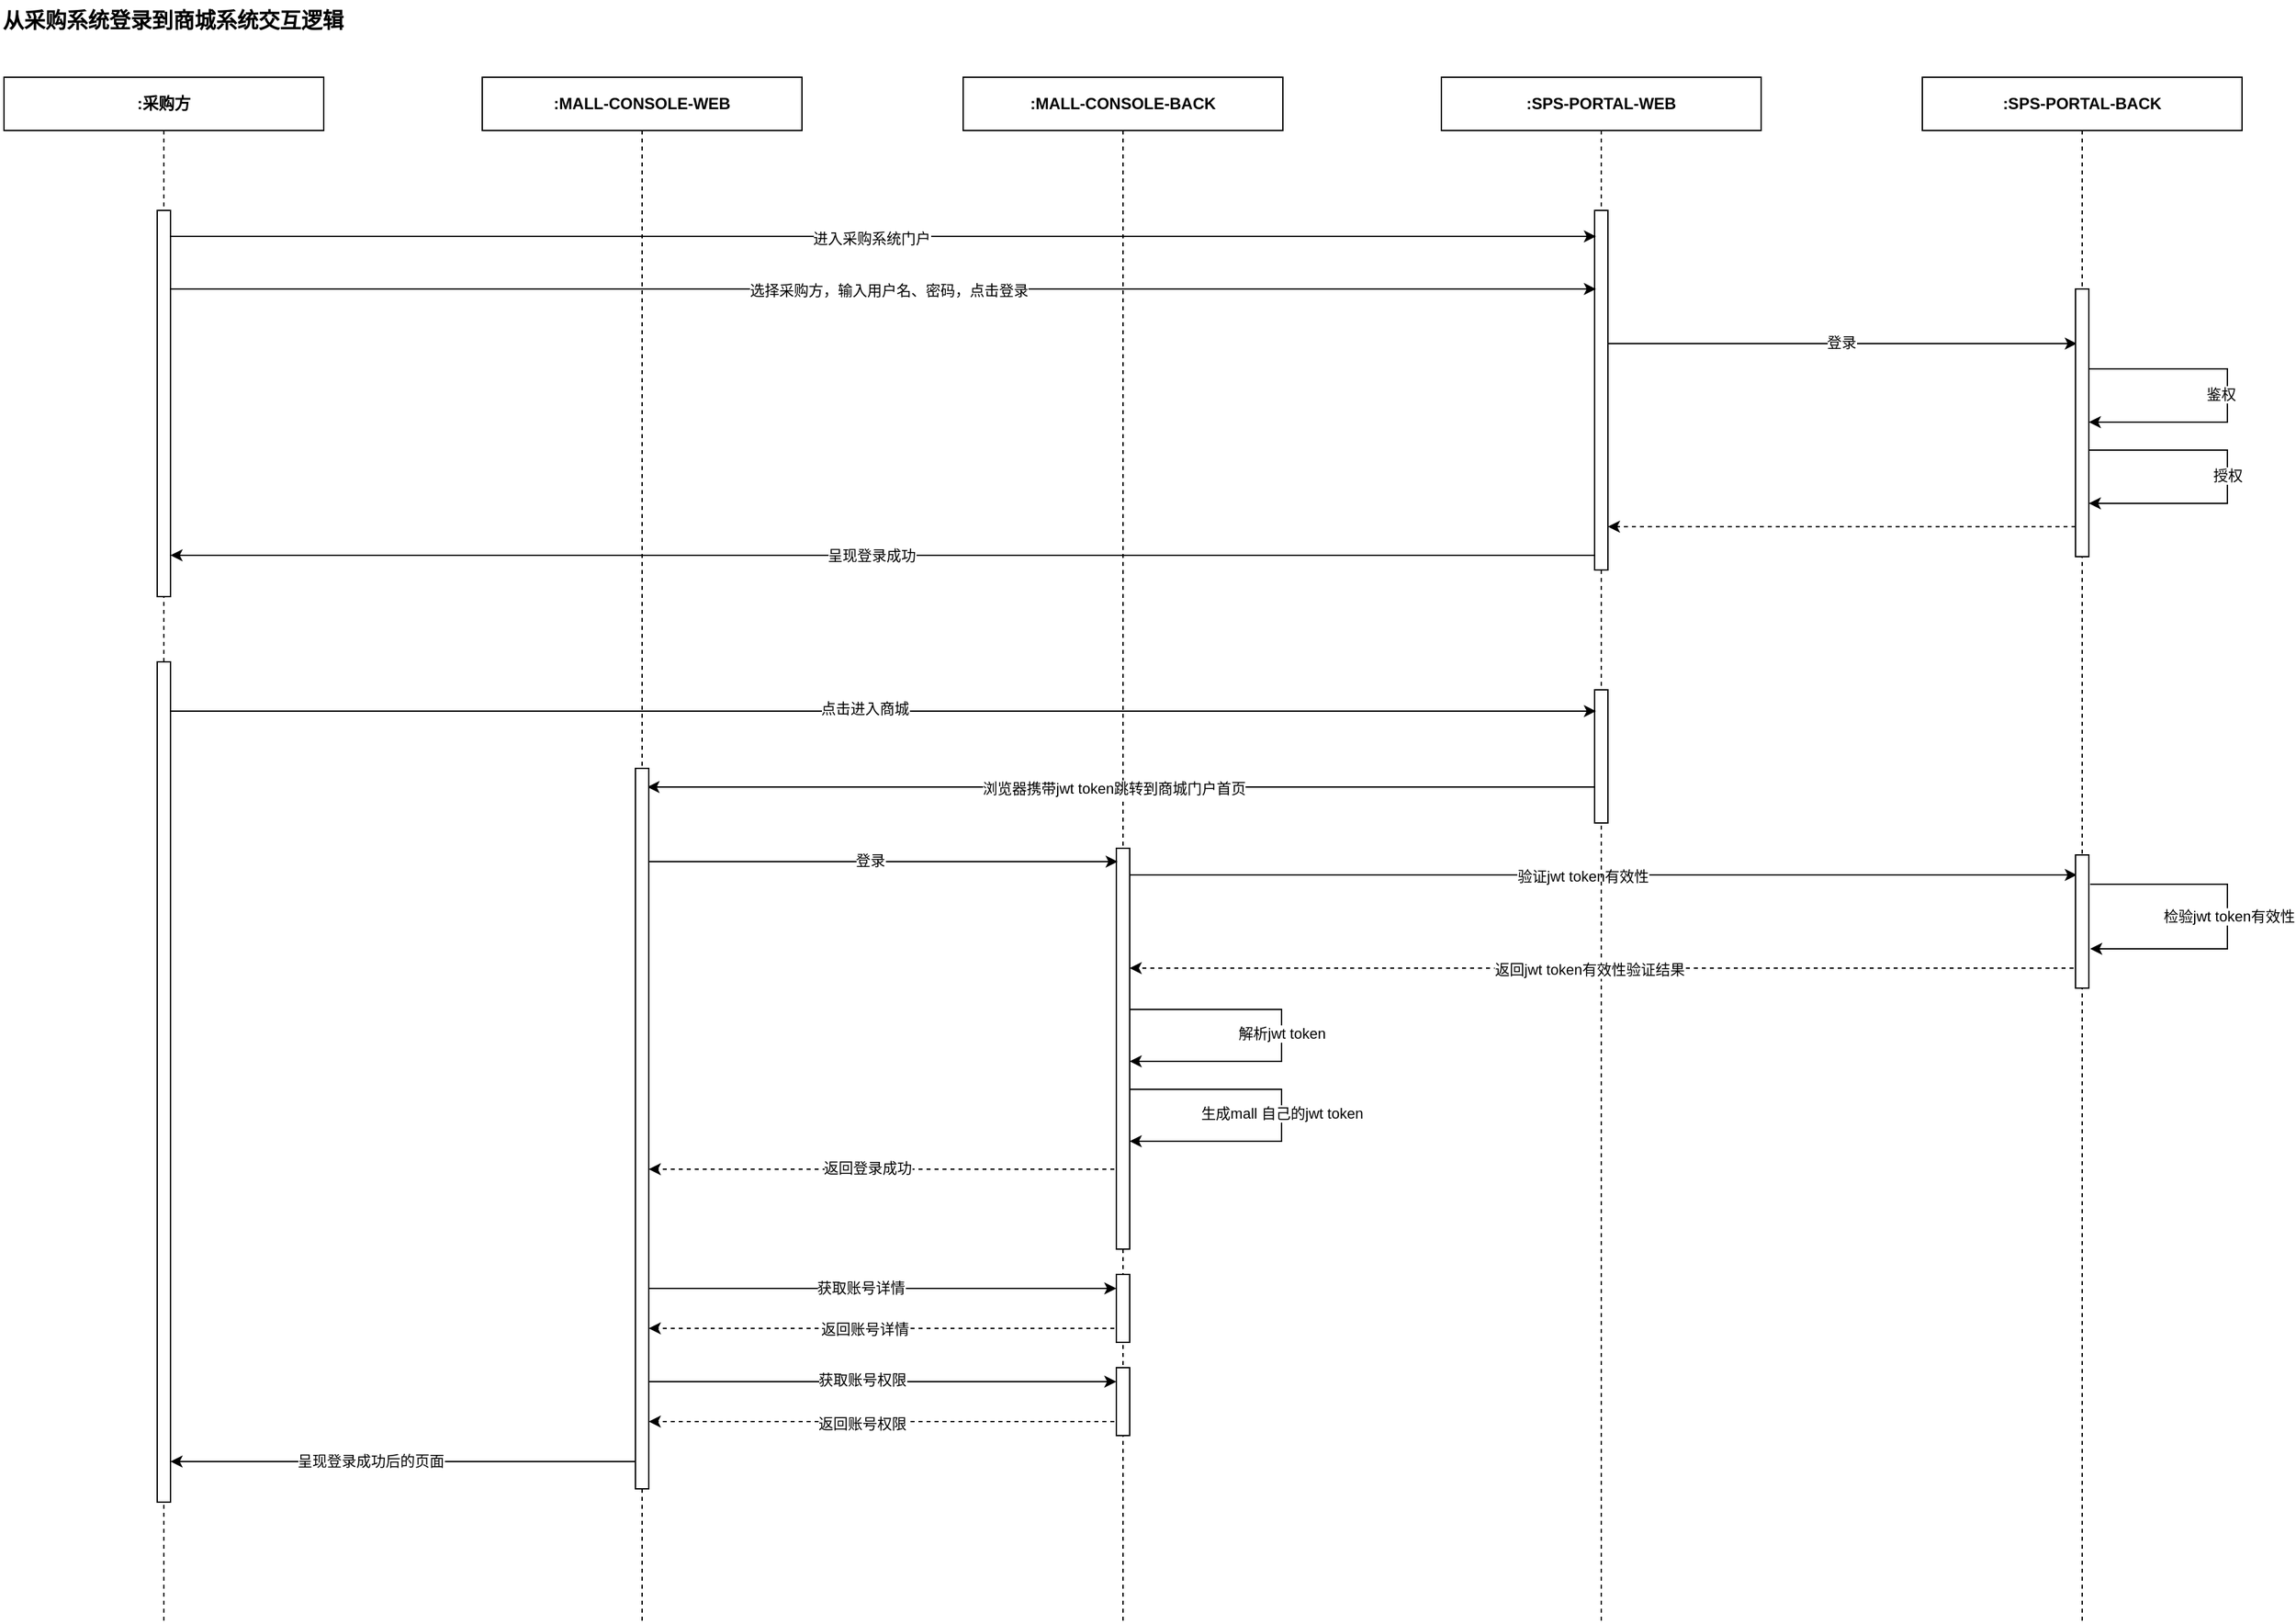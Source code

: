 <mxfile version="21.3.2" type="github" pages="2">
  <diagram name="0001" id="j8WBIBVknSNu1XmUjdeU">
    <mxGraphModel dx="1420" dy="749" grid="1" gridSize="10" guides="1" tooltips="1" connect="1" arrows="1" fold="1" page="1" pageScale="1" pageWidth="1169" pageHeight="827" math="0" shadow="0">
      <root>
        <mxCell id="H5cVejKP9JeCfFEW8kaw-0" />
        <mxCell id="H5cVejKP9JeCfFEW8kaw-1" parent="H5cVejKP9JeCfFEW8kaw-0" />
        <mxCell id="89NuwvfRQPeYw-hL_1RW-55" value="" style="edgeStyle=elbowEdgeStyle;rounded=0;orthogonalLoop=1;jettySize=auto;html=1;elbow=vertical;curved=0;" parent="H5cVejKP9JeCfFEW8kaw-1" source="H5cVejKP9JeCfFEW8kaw-2" edge="1">
          <mxGeometry relative="1" as="geometry">
            <mxPoint x="1637" y="680" as="targetPoint" />
          </mxGeometry>
        </mxCell>
        <mxCell id="89NuwvfRQPeYw-hL_1RW-68" value="验证jwt token有效性" style="edgeLabel;html=1;align=center;verticalAlign=middle;resizable=0;points=[];" parent="89NuwvfRQPeYw-hL_1RW-55" vertex="1" connectable="0">
          <mxGeometry x="-0.084" y="-1" relative="1" as="geometry">
            <mxPoint x="17" as="offset" />
          </mxGeometry>
        </mxCell>
        <mxCell id="89NuwvfRQPeYw-hL_1RW-76" value="" style="edgeStyle=elbowEdgeStyle;rounded=0;orthogonalLoop=1;jettySize=auto;html=1;elbow=vertical;curved=0;dashed=1;" parent="H5cVejKP9JeCfFEW8kaw-1" source="H5cVejKP9JeCfFEW8kaw-2" edge="1">
          <mxGeometry relative="1" as="geometry">
            <mxPoint x="565" y="901" as="targetPoint" />
          </mxGeometry>
        </mxCell>
        <mxCell id="89NuwvfRQPeYw-hL_1RW-77" value="返回登录成功" style="edgeLabel;html=1;align=center;verticalAlign=middle;resizable=0;points=[];" parent="89NuwvfRQPeYw-hL_1RW-76" vertex="1" connectable="0">
          <mxGeometry x="0.077" y="-1" relative="1" as="geometry">
            <mxPoint as="offset" />
          </mxGeometry>
        </mxCell>
        <mxCell id="89NuwvfRQPeYw-hL_1RW-85" value="" style="edgeStyle=elbowEdgeStyle;rounded=0;orthogonalLoop=1;jettySize=auto;html=1;elbow=vertical;curved=0;dashed=1;" parent="H5cVejKP9JeCfFEW8kaw-1" source="H5cVejKP9JeCfFEW8kaw-2" edge="1">
          <mxGeometry relative="1" as="geometry">
            <mxPoint x="565" y="1020.333" as="targetPoint" />
          </mxGeometry>
        </mxCell>
        <mxCell id="89NuwvfRQPeYw-hL_1RW-86" value="返回账号详情" style="edgeLabel;html=1;align=center;verticalAlign=middle;resizable=0;points=[];" parent="89NuwvfRQPeYw-hL_1RW-85" vertex="1" connectable="0">
          <mxGeometry x="0.141" relative="1" as="geometry">
            <mxPoint x="9" as="offset" />
          </mxGeometry>
        </mxCell>
        <mxCell id="89NuwvfRQPeYw-hL_1RW-92" value="" style="edgeStyle=elbowEdgeStyle;rounded=0;orthogonalLoop=1;jettySize=auto;html=1;elbow=vertical;curved=0;dashed=1;" parent="H5cVejKP9JeCfFEW8kaw-1" source="H5cVejKP9JeCfFEW8kaw-2" edge="1">
          <mxGeometry relative="1" as="geometry">
            <mxPoint x="565" y="1090.333" as="targetPoint" />
          </mxGeometry>
        </mxCell>
        <mxCell id="89NuwvfRQPeYw-hL_1RW-93" value="返回账号权限" style="edgeLabel;html=1;align=center;verticalAlign=middle;resizable=0;points=[];" parent="89NuwvfRQPeYw-hL_1RW-92" vertex="1" connectable="0">
          <mxGeometry x="0.149" y="1" relative="1" as="geometry">
            <mxPoint x="9" as="offset" />
          </mxGeometry>
        </mxCell>
        <mxCell id="H5cVejKP9JeCfFEW8kaw-2" value="&lt;b&gt;:MALL-CONSOLE-BACK&lt;/b&gt;" style="shape=umlLifeline;perimeter=lifelinePerimeter;whiteSpace=wrap;html=1;container=1;dropTarget=0;collapsible=0;recursiveResize=0;outlineConnect=0;portConstraint=eastwest;newEdgeStyle={&quot;edgeStyle&quot;:&quot;elbowEdgeStyle&quot;,&quot;elbow&quot;:&quot;vertical&quot;,&quot;curved&quot;:0,&quot;rounded&quot;:0};" parent="H5cVejKP9JeCfFEW8kaw-1" vertex="1">
          <mxGeometry x="801" y="81" width="240" height="1160" as="geometry" />
        </mxCell>
        <mxCell id="89NuwvfRQPeYw-hL_1RW-47" value="" style="html=1;points=[];perimeter=orthogonalPerimeter;outlineConnect=0;targetShapes=umlLifeline;portConstraint=eastwest;newEdgeStyle={&quot;edgeStyle&quot;:&quot;elbowEdgeStyle&quot;,&quot;elbow&quot;:&quot;vertical&quot;,&quot;curved&quot;:0,&quot;rounded&quot;:0};" parent="H5cVejKP9JeCfFEW8kaw-2" vertex="1">
          <mxGeometry x="115" y="579" width="10" height="301" as="geometry" />
        </mxCell>
        <mxCell id="89NuwvfRQPeYw-hL_1RW-71" value="" style="edgeStyle=orthogonalEdgeStyle;rounded=0;orthogonalLoop=1;jettySize=auto;html=1;" parent="H5cVejKP9JeCfFEW8kaw-2" source="89NuwvfRQPeYw-hL_1RW-47" target="89NuwvfRQPeYw-hL_1RW-47" edge="1">
          <mxGeometry relative="1" as="geometry">
            <mxPoint x="125" y="700" as="sourcePoint" />
            <mxPoint x="125" y="760" as="targetPoint" />
            <Array as="points">
              <mxPoint x="239" y="700" />
              <mxPoint x="239" y="739" />
            </Array>
          </mxGeometry>
        </mxCell>
        <mxCell id="89NuwvfRQPeYw-hL_1RW-72" value="解析jwt token" style="edgeLabel;html=1;align=center;verticalAlign=middle;resizable=0;points=[];" parent="89NuwvfRQPeYw-hL_1RW-71" vertex="1" connectable="0">
          <mxGeometry x="-0.051" relative="1" as="geometry">
            <mxPoint y="5" as="offset" />
          </mxGeometry>
        </mxCell>
        <mxCell id="89NuwvfRQPeYw-hL_1RW-73" value="" style="edgeStyle=orthogonalEdgeStyle;rounded=0;orthogonalLoop=1;jettySize=auto;html=1;" parent="H5cVejKP9JeCfFEW8kaw-2" edge="1">
          <mxGeometry relative="1" as="geometry">
            <mxPoint x="125" y="760" as="sourcePoint" />
            <mxPoint x="125" y="799" as="targetPoint" />
            <Array as="points">
              <mxPoint x="239" y="760" />
              <mxPoint x="239" y="799" />
            </Array>
          </mxGeometry>
        </mxCell>
        <mxCell id="89NuwvfRQPeYw-hL_1RW-74" value="生成mall 自己的jwt token" style="edgeLabel;html=1;align=center;verticalAlign=middle;resizable=0;points=[];" parent="89NuwvfRQPeYw-hL_1RW-73" vertex="1" connectable="0">
          <mxGeometry x="-0.051" relative="1" as="geometry">
            <mxPoint y="5" as="offset" />
          </mxGeometry>
        </mxCell>
        <mxCell id="89NuwvfRQPeYw-hL_1RW-80" value="" style="html=1;points=[];perimeter=orthogonalPerimeter;outlineConnect=0;targetShapes=umlLifeline;portConstraint=eastwest;newEdgeStyle={&quot;edgeStyle&quot;:&quot;elbowEdgeStyle&quot;,&quot;elbow&quot;:&quot;vertical&quot;,&quot;curved&quot;:0,&quot;rounded&quot;:0};" parent="H5cVejKP9JeCfFEW8kaw-2" vertex="1">
          <mxGeometry x="115" y="899" width="10" height="51" as="geometry" />
        </mxCell>
        <mxCell id="89NuwvfRQPeYw-hL_1RW-87" value="" style="html=1;points=[];perimeter=orthogonalPerimeter;outlineConnect=0;targetShapes=umlLifeline;portConstraint=eastwest;newEdgeStyle={&quot;edgeStyle&quot;:&quot;elbowEdgeStyle&quot;,&quot;elbow&quot;:&quot;vertical&quot;,&quot;curved&quot;:0,&quot;rounded&quot;:0};" parent="H5cVejKP9JeCfFEW8kaw-2" vertex="1">
          <mxGeometry x="115" y="969" width="10" height="51" as="geometry" />
        </mxCell>
        <mxCell id="89NuwvfRQPeYw-hL_1RW-13" value="" style="edgeStyle=elbowEdgeStyle;rounded=0;orthogonalLoop=1;jettySize=auto;html=1;elbow=vertical;curved=0;" parent="H5cVejKP9JeCfFEW8kaw-1" edge="1">
          <mxGeometry relative="1" as="geometry">
            <mxPoint x="1279.5" y="281" as="sourcePoint" />
            <mxPoint x="1637" y="280.8" as="targetPoint" />
          </mxGeometry>
        </mxCell>
        <mxCell id="89NuwvfRQPeYw-hL_1RW-29" value="登录" style="edgeLabel;html=1;align=center;verticalAlign=middle;resizable=0;points=[];" parent="89NuwvfRQPeYw-hL_1RW-13" vertex="1" connectable="0">
          <mxGeometry x="-0.046" relative="1" as="geometry">
            <mxPoint x="10" y="-1" as="offset" />
          </mxGeometry>
        </mxCell>
        <mxCell id="89NuwvfRQPeYw-hL_1RW-36" value="" style="edgeStyle=elbowEdgeStyle;rounded=0;orthogonalLoop=1;jettySize=auto;html=1;elbow=vertical;curved=0;" parent="H5cVejKP9JeCfFEW8kaw-1" source="H5cVejKP9JeCfFEW8kaw-13" edge="1">
          <mxGeometry relative="1" as="geometry">
            <mxPoint x="206" y="440" as="targetPoint" />
          </mxGeometry>
        </mxCell>
        <mxCell id="89NuwvfRQPeYw-hL_1RW-37" value="呈现登录成功" style="edgeLabel;html=1;align=center;verticalAlign=middle;resizable=0;points=[];" parent="89NuwvfRQPeYw-hL_1RW-36" vertex="1" connectable="0">
          <mxGeometry x="0.076" y="2" relative="1" as="geometry">
            <mxPoint x="30" y="-2" as="offset" />
          </mxGeometry>
        </mxCell>
        <mxCell id="89NuwvfRQPeYw-hL_1RW-44" value="" style="edgeStyle=elbowEdgeStyle;rounded=0;orthogonalLoop=1;jettySize=auto;html=1;elbow=vertical;curved=0;" parent="H5cVejKP9JeCfFEW8kaw-1" source="H5cVejKP9JeCfFEW8kaw-13" edge="1">
          <mxGeometry relative="1" as="geometry">
            <mxPoint x="564" y="614" as="targetPoint" />
          </mxGeometry>
        </mxCell>
        <mxCell id="89NuwvfRQPeYw-hL_1RW-46" value="浏览器携带jwt token跳转到商城门户首页" style="edgeLabel;html=1;align=center;verticalAlign=middle;resizable=0;points=[];" parent="89NuwvfRQPeYw-hL_1RW-44" vertex="1" connectable="0">
          <mxGeometry x="0.078" y="1" relative="1" as="geometry">
            <mxPoint x="20" as="offset" />
          </mxGeometry>
        </mxCell>
        <mxCell id="H5cVejKP9JeCfFEW8kaw-13" value="&lt;b&gt;:SPS-PORTAL-WEB&lt;/b&gt;" style="shape=umlLifeline;perimeter=lifelinePerimeter;whiteSpace=wrap;html=1;container=1;dropTarget=0;collapsible=0;recursiveResize=0;outlineConnect=0;portConstraint=eastwest;newEdgeStyle={&quot;edgeStyle&quot;:&quot;elbowEdgeStyle&quot;,&quot;elbow&quot;:&quot;vertical&quot;,&quot;curved&quot;:0,&quot;rounded&quot;:0};" parent="H5cVejKP9JeCfFEW8kaw-1" vertex="1">
          <mxGeometry x="1160" y="81" width="240" height="1160" as="geometry" />
        </mxCell>
        <mxCell id="89NuwvfRQPeYw-hL_1RW-4" value="" style="html=1;points=[];perimeter=orthogonalPerimeter;outlineConnect=0;targetShapes=umlLifeline;portConstraint=eastwest;newEdgeStyle={&quot;edgeStyle&quot;:&quot;elbowEdgeStyle&quot;,&quot;elbow&quot;:&quot;vertical&quot;,&quot;curved&quot;:0,&quot;rounded&quot;:0};" parent="H5cVejKP9JeCfFEW8kaw-13" vertex="1">
          <mxGeometry x="115" y="100" width="10" height="270" as="geometry" />
        </mxCell>
        <mxCell id="89NuwvfRQPeYw-hL_1RW-39" value="" style="html=1;points=[];perimeter=orthogonalPerimeter;outlineConnect=0;targetShapes=umlLifeline;portConstraint=eastwest;newEdgeStyle={&quot;edgeStyle&quot;:&quot;elbowEdgeStyle&quot;,&quot;elbow&quot;:&quot;vertical&quot;,&quot;curved&quot;:0,&quot;rounded&quot;:0};" parent="H5cVejKP9JeCfFEW8kaw-13" vertex="1">
          <mxGeometry x="115" y="460" width="10" height="100" as="geometry" />
        </mxCell>
        <mxCell id="89NuwvfRQPeYw-hL_1RW-15" value="" style="edgeStyle=orthogonalEdgeStyle;rounded=0;orthogonalLoop=1;jettySize=auto;html=1;elbow=vertical;" parent="H5cVejKP9JeCfFEW8kaw-1" edge="1">
          <mxGeometry relative="1" as="geometry">
            <mxPoint x="1644.7" y="298.04" as="sourcePoint" />
            <mxPoint x="1646" y="340" as="targetPoint" />
            <Array as="points">
              <mxPoint x="1645" y="300" />
              <mxPoint x="1750" y="300" />
              <mxPoint x="1750" y="340" />
            </Array>
          </mxGeometry>
        </mxCell>
        <mxCell id="89NuwvfRQPeYw-hL_1RW-18" value="鉴权" style="edgeLabel;html=1;align=center;verticalAlign=middle;resizable=0;points=[];" parent="89NuwvfRQPeYw-hL_1RW-15" vertex="1" connectable="0">
          <mxGeometry x="-0.573" y="1" relative="1" as="geometry">
            <mxPoint x="49" y="20" as="offset" />
          </mxGeometry>
        </mxCell>
        <mxCell id="89NuwvfRQPeYw-hL_1RW-67" value="" style="edgeStyle=elbowEdgeStyle;rounded=0;orthogonalLoop=1;jettySize=auto;html=1;elbow=vertical;curved=0;dashed=1;" parent="H5cVejKP9JeCfFEW8kaw-1" source="H5cVejKP9JeCfFEW8kaw-15" edge="1">
          <mxGeometry relative="1" as="geometry">
            <mxPoint x="926" y="750" as="targetPoint" />
          </mxGeometry>
        </mxCell>
        <mxCell id="89NuwvfRQPeYw-hL_1RW-69" value="返回jwt token有效性验证结果" style="edgeLabel;html=1;align=center;verticalAlign=middle;resizable=0;points=[];" parent="89NuwvfRQPeYw-hL_1RW-67" vertex="1" connectable="0">
          <mxGeometry x="0.076" y="3" relative="1" as="geometry">
            <mxPoint x="15" y="-2" as="offset" />
          </mxGeometry>
        </mxCell>
        <mxCell id="H5cVejKP9JeCfFEW8kaw-15" value="&lt;b&gt;:SPS-PORTAL-BACK&lt;/b&gt;" style="shape=umlLifeline;perimeter=lifelinePerimeter;whiteSpace=wrap;html=1;container=1;dropTarget=0;collapsible=0;recursiveResize=0;outlineConnect=0;portConstraint=eastwest;newEdgeStyle={&quot;edgeStyle&quot;:&quot;elbowEdgeStyle&quot;,&quot;elbow&quot;:&quot;vertical&quot;,&quot;curved&quot;:0,&quot;rounded&quot;:0};" parent="H5cVejKP9JeCfFEW8kaw-1" vertex="1">
          <mxGeometry x="1521" y="81" width="240" height="1160" as="geometry" />
        </mxCell>
        <mxCell id="89NuwvfRQPeYw-hL_1RW-11" value="" style="html=1;points=[];perimeter=orthogonalPerimeter;outlineConnect=0;targetShapes=umlLifeline;portConstraint=eastwest;newEdgeStyle={&quot;edgeStyle&quot;:&quot;elbowEdgeStyle&quot;,&quot;elbow&quot;:&quot;vertical&quot;,&quot;curved&quot;:0,&quot;rounded&quot;:0};" parent="H5cVejKP9JeCfFEW8kaw-15" vertex="1">
          <mxGeometry x="115" y="159" width="10" height="201" as="geometry" />
        </mxCell>
        <mxCell id="89NuwvfRQPeYw-hL_1RW-27" value="" style="edgeStyle=orthogonalEdgeStyle;rounded=0;orthogonalLoop=1;jettySize=auto;html=1;elbow=vertical;" parent="H5cVejKP9JeCfFEW8kaw-15" edge="1">
          <mxGeometry relative="1" as="geometry">
            <mxPoint x="125" y="280" as="sourcePoint" />
            <mxPoint x="125" y="320" as="targetPoint" />
            <Array as="points">
              <mxPoint x="229" y="280" />
              <mxPoint x="229" y="320" />
            </Array>
          </mxGeometry>
        </mxCell>
        <mxCell id="89NuwvfRQPeYw-hL_1RW-28" value="授权" style="edgeLabel;html=1;align=center;verticalAlign=middle;resizable=0;points=[];" parent="89NuwvfRQPeYw-hL_1RW-27" vertex="1" connectable="0">
          <mxGeometry x="-0.065" relative="1" as="geometry">
            <mxPoint y="7" as="offset" />
          </mxGeometry>
        </mxCell>
        <mxCell id="89NuwvfRQPeYw-hL_1RW-56" value="" style="html=1;points=[];perimeter=orthogonalPerimeter;outlineConnect=0;targetShapes=umlLifeline;portConstraint=eastwest;newEdgeStyle={&quot;edgeStyle&quot;:&quot;elbowEdgeStyle&quot;,&quot;elbow&quot;:&quot;vertical&quot;,&quot;curved&quot;:0,&quot;rounded&quot;:0};" parent="H5cVejKP9JeCfFEW8kaw-15" vertex="1">
          <mxGeometry x="115" y="584" width="10" height="100" as="geometry" />
        </mxCell>
        <mxCell id="89NuwvfRQPeYw-hL_1RW-64" value="" style="edgeStyle=orthogonalEdgeStyle;rounded=0;orthogonalLoop=1;jettySize=auto;html=1;elbow=vertical;entryX=1.1;entryY=0.705;entryDx=0;entryDy=0;entryPerimeter=0;exitX=1.1;exitY=0.22;exitDx=0;exitDy=0;exitPerimeter=0;" parent="H5cVejKP9JeCfFEW8kaw-15" source="89NuwvfRQPeYw-hL_1RW-56" target="89NuwvfRQPeYw-hL_1RW-56" edge="1">
          <mxGeometry relative="1" as="geometry">
            <mxPoint x="159" y="609" as="sourcePoint" />
            <mxPoint x="359" y="619" as="targetPoint" />
            <Array as="points">
              <mxPoint x="229" y="606" />
              <mxPoint x="229" y="655" />
            </Array>
          </mxGeometry>
        </mxCell>
        <mxCell id="89NuwvfRQPeYw-hL_1RW-65" value="检验jwt token有效性" style="edgeLabel;html=1;align=center;verticalAlign=middle;resizable=0;points=[];" parent="89NuwvfRQPeYw-hL_1RW-64" vertex="1" connectable="0">
          <mxGeometry x="-0.073" y="1" relative="1" as="geometry">
            <mxPoint y="9" as="offset" />
          </mxGeometry>
        </mxCell>
        <mxCell id="89NuwvfRQPeYw-hL_1RW-3" value="" style="edgeStyle=elbowEdgeStyle;rounded=0;orthogonalLoop=1;jettySize=auto;html=1;elbow=vertical;curved=0;" parent="H5cVejKP9JeCfFEW8kaw-1" source="H5cVejKP9JeCfFEW8kaw-21" edge="1">
          <mxGeometry relative="1" as="geometry">
            <mxPoint x="1276" y="200.333" as="targetPoint" />
          </mxGeometry>
        </mxCell>
        <mxCell id="89NuwvfRQPeYw-hL_1RW-5" value="进入采购系统门户" style="edgeLabel;html=1;align=center;verticalAlign=middle;resizable=0;points=[];" parent="89NuwvfRQPeYw-hL_1RW-3" vertex="1" connectable="0">
          <mxGeometry x="-0.144" y="-1" relative="1" as="geometry">
            <mxPoint x="71" as="offset" />
          </mxGeometry>
        </mxCell>
        <mxCell id="89NuwvfRQPeYw-hL_1RW-9" value="" style="edgeStyle=elbowEdgeStyle;rounded=0;orthogonalLoop=1;jettySize=auto;html=1;elbow=vertical;curved=0;" parent="H5cVejKP9JeCfFEW8kaw-1" edge="1">
          <mxGeometry relative="1" as="geometry">
            <mxPoint x="200.5" y="240" as="sourcePoint" />
            <mxPoint x="1276" y="239.8" as="targetPoint" />
          </mxGeometry>
        </mxCell>
        <mxCell id="89NuwvfRQPeYw-hL_1RW-10" value="选择采购方，输入用户名、密码，点击登录" style="edgeLabel;html=1;align=center;verticalAlign=middle;resizable=0;points=[];" parent="89NuwvfRQPeYw-hL_1RW-9" vertex="1" connectable="0">
          <mxGeometry x="0.011" y="-1" relative="1" as="geometry">
            <mxPoint as="offset" />
          </mxGeometry>
        </mxCell>
        <mxCell id="89NuwvfRQPeYw-hL_1RW-41" value="" style="edgeStyle=elbowEdgeStyle;rounded=0;orthogonalLoop=1;jettySize=auto;html=1;elbow=vertical;curved=0;" parent="H5cVejKP9JeCfFEW8kaw-1" source="H5cVejKP9JeCfFEW8kaw-21" edge="1">
          <mxGeometry relative="1" as="geometry">
            <mxPoint x="1276" y="557" as="targetPoint" />
          </mxGeometry>
        </mxCell>
        <mxCell id="89NuwvfRQPeYw-hL_1RW-42" value="点击进入商城" style="edgeLabel;html=1;align=center;verticalAlign=middle;resizable=0;points=[];" parent="89NuwvfRQPeYw-hL_1RW-41" vertex="1" connectable="0">
          <mxGeometry x="-0.021" y="2" relative="1" as="geometry">
            <mxPoint as="offset" />
          </mxGeometry>
        </mxCell>
        <mxCell id="H5cVejKP9JeCfFEW8kaw-21" value="&lt;b&gt;:采购方&lt;/b&gt;" style="shape=umlLifeline;perimeter=lifelinePerimeter;whiteSpace=wrap;html=1;container=1;dropTarget=0;collapsible=0;recursiveResize=0;outlineConnect=0;portConstraint=eastwest;newEdgeStyle={&quot;edgeStyle&quot;:&quot;elbowEdgeStyle&quot;,&quot;elbow&quot;:&quot;vertical&quot;,&quot;curved&quot;:0,&quot;rounded&quot;:0};" parent="H5cVejKP9JeCfFEW8kaw-1" vertex="1">
          <mxGeometry x="81" y="81" width="240" height="1160" as="geometry" />
        </mxCell>
        <mxCell id="H5cVejKP9JeCfFEW8kaw-22" value="" style="html=1;points=[];perimeter=orthogonalPerimeter;outlineConnect=0;targetShapes=umlLifeline;portConstraint=eastwest;newEdgeStyle={&quot;edgeStyle&quot;:&quot;elbowEdgeStyle&quot;,&quot;elbow&quot;:&quot;vertical&quot;,&quot;curved&quot;:0,&quot;rounded&quot;:0};" parent="H5cVejKP9JeCfFEW8kaw-21" vertex="1">
          <mxGeometry x="115" y="100" width="10" height="290" as="geometry" />
        </mxCell>
        <mxCell id="89NuwvfRQPeYw-hL_1RW-38" value="" style="html=1;points=[];perimeter=orthogonalPerimeter;outlineConnect=0;targetShapes=umlLifeline;portConstraint=eastwest;newEdgeStyle={&quot;edgeStyle&quot;:&quot;elbowEdgeStyle&quot;,&quot;elbow&quot;:&quot;vertical&quot;,&quot;curved&quot;:0,&quot;rounded&quot;:0};" parent="H5cVejKP9JeCfFEW8kaw-21" vertex="1">
          <mxGeometry x="115" y="439" width="10" height="631" as="geometry" />
        </mxCell>
        <mxCell id="89NuwvfRQPeYw-hL_1RW-49" value="" style="edgeStyle=elbowEdgeStyle;rounded=0;orthogonalLoop=1;jettySize=auto;html=1;elbow=vertical;curved=0;" parent="H5cVejKP9JeCfFEW8kaw-1" source="H5cVejKP9JeCfFEW8kaw-27" edge="1">
          <mxGeometry relative="1" as="geometry">
            <mxPoint x="917" y="670" as="targetPoint" />
          </mxGeometry>
        </mxCell>
        <mxCell id="89NuwvfRQPeYw-hL_1RW-50" value="登录" style="edgeLabel;html=1;align=center;verticalAlign=middle;resizable=0;points=[];" parent="89NuwvfRQPeYw-hL_1RW-49" vertex="1" connectable="0">
          <mxGeometry x="-0.102" y="1" relative="1" as="geometry">
            <mxPoint x="10" as="offset" />
          </mxGeometry>
        </mxCell>
        <mxCell id="89NuwvfRQPeYw-hL_1RW-82" value="" style="edgeStyle=elbowEdgeStyle;rounded=0;orthogonalLoop=1;jettySize=auto;html=1;elbow=vertical;curved=0;" parent="H5cVejKP9JeCfFEW8kaw-1" source="H5cVejKP9JeCfFEW8kaw-27" edge="1">
          <mxGeometry relative="1" as="geometry">
            <mxPoint x="916" y="990.333" as="targetPoint" />
          </mxGeometry>
        </mxCell>
        <mxCell id="89NuwvfRQPeYw-hL_1RW-83" value="获取账号详情" style="edgeLabel;html=1;align=center;verticalAlign=middle;resizable=0;points=[];" parent="89NuwvfRQPeYw-hL_1RW-82" vertex="1" connectable="0">
          <mxGeometry x="-0.08" y="-1" relative="1" as="geometry">
            <mxPoint y="-2" as="offset" />
          </mxGeometry>
        </mxCell>
        <mxCell id="89NuwvfRQPeYw-hL_1RW-89" value="" style="edgeStyle=elbowEdgeStyle;rounded=0;orthogonalLoop=1;jettySize=auto;html=1;elbow=vertical;curved=0;" parent="H5cVejKP9JeCfFEW8kaw-1" source="H5cVejKP9JeCfFEW8kaw-27" edge="1">
          <mxGeometry relative="1" as="geometry">
            <mxPoint x="916" y="1060.333" as="targetPoint" />
          </mxGeometry>
        </mxCell>
        <mxCell id="89NuwvfRQPeYw-hL_1RW-90" value="获取账号权限" style="edgeLabel;html=1;align=center;verticalAlign=middle;resizable=0;points=[];" parent="89NuwvfRQPeYw-hL_1RW-89" vertex="1" connectable="0">
          <mxGeometry x="-0.091" y="2" relative="1" as="geometry">
            <mxPoint x="3" as="offset" />
          </mxGeometry>
        </mxCell>
        <mxCell id="89NuwvfRQPeYw-hL_1RW-95" value="" style="edgeStyle=elbowEdgeStyle;rounded=0;orthogonalLoop=1;jettySize=auto;html=1;elbow=vertical;curved=0;" parent="H5cVejKP9JeCfFEW8kaw-1" source="H5cVejKP9JeCfFEW8kaw-27" edge="1">
          <mxGeometry relative="1" as="geometry">
            <mxPoint x="206" y="1120.333" as="targetPoint" />
          </mxGeometry>
        </mxCell>
        <mxCell id="89NuwvfRQPeYw-hL_1RW-96" value="呈现登录成功后的页面" style="edgeLabel;html=1;align=center;verticalAlign=middle;resizable=0;points=[];" parent="89NuwvfRQPeYw-hL_1RW-95" vertex="1" connectable="0">
          <mxGeometry x="0.153" y="-1" relative="1" as="geometry">
            <mxPoint as="offset" />
          </mxGeometry>
        </mxCell>
        <mxCell id="H5cVejKP9JeCfFEW8kaw-27" value="&lt;b&gt;:MALL-CONSOLE-WEB&lt;/b&gt;" style="shape=umlLifeline;perimeter=lifelinePerimeter;whiteSpace=wrap;html=1;container=1;dropTarget=0;collapsible=0;recursiveResize=0;outlineConnect=0;portConstraint=eastwest;newEdgeStyle={&quot;edgeStyle&quot;:&quot;elbowEdgeStyle&quot;,&quot;elbow&quot;:&quot;vertical&quot;,&quot;curved&quot;:0,&quot;rounded&quot;:0};" parent="H5cVejKP9JeCfFEW8kaw-1" vertex="1">
          <mxGeometry x="440" y="81" width="240" height="1160" as="geometry" />
        </mxCell>
        <mxCell id="89NuwvfRQPeYw-hL_1RW-45" value="" style="html=1;points=[];perimeter=orthogonalPerimeter;outlineConnect=0;targetShapes=umlLifeline;portConstraint=eastwest;newEdgeStyle={&quot;edgeStyle&quot;:&quot;elbowEdgeStyle&quot;,&quot;elbow&quot;:&quot;vertical&quot;,&quot;curved&quot;:0,&quot;rounded&quot;:0};" parent="H5cVejKP9JeCfFEW8kaw-27" vertex="1">
          <mxGeometry x="115" y="519" width="10" height="541" as="geometry" />
        </mxCell>
        <mxCell id="H5cVejKP9JeCfFEW8kaw-41" value="&lt;b style=&quot;font-size: 16px;&quot;&gt;从采购系统登录到商城系统交互逻辑&lt;/b&gt;" style="text;html=1;align=left;verticalAlign=middle;resizable=0;points=[];autosize=1;strokeColor=none;fillColor=none;fontSize=16;" parent="H5cVejKP9JeCfFEW8kaw-1" vertex="1">
          <mxGeometry x="78" y="23" width="280" height="30" as="geometry" />
        </mxCell>
        <mxCell id="89NuwvfRQPeYw-hL_1RW-25" value="" style="edgeStyle=elbowEdgeStyle;rounded=0;orthogonalLoop=1;jettySize=auto;html=1;elbow=vertical;curved=0;dashed=1;" parent="H5cVejKP9JeCfFEW8kaw-1" edge="1">
          <mxGeometry relative="1" as="geometry">
            <mxPoint x="1636" y="418.5" as="sourcePoint" />
            <mxPoint x="1285" y="418.5" as="targetPoint" />
          </mxGeometry>
        </mxCell>
      </root>
    </mxGraphModel>
  </diagram>
  <diagram name="0002" id="y2zCg2tqc-IcQTNm7M6H">
    <mxGraphModel dx="1420" dy="749" grid="1" gridSize="10" guides="1" tooltips="1" connect="1" arrows="1" fold="1" page="1" pageScale="1" pageWidth="1169" pageHeight="827" math="0" shadow="0">
      <root>
        <mxCell id="sdHGfgtrLrPXHbDimJ2l-0" />
        <mxCell id="sdHGfgtrLrPXHbDimJ2l-1" parent="sdHGfgtrLrPXHbDimJ2l-0" />
        <mxCell id="sdHGfgtrLrPXHbDimJ2l-2" value="" style="edgeStyle=elbowEdgeStyle;rounded=0;orthogonalLoop=1;jettySize=auto;html=1;elbow=vertical;curved=0;labelBackgroundColor=none;fontColor=default;" edge="1" parent="sdHGfgtrLrPXHbDimJ2l-1" source="sdHGfgtrLrPXHbDimJ2l-10">
          <mxGeometry relative="1" as="geometry">
            <mxPoint x="1637" y="680" as="targetPoint" />
          </mxGeometry>
        </mxCell>
        <mxCell id="sdHGfgtrLrPXHbDimJ2l-3" value="验证jwt token有效性" style="edgeLabel;html=1;align=center;verticalAlign=middle;resizable=0;points=[];rounded=0;labelBackgroundColor=none;" vertex="1" connectable="0" parent="sdHGfgtrLrPXHbDimJ2l-2">
          <mxGeometry x="-0.084" y="-1" relative="1" as="geometry">
            <mxPoint x="17" y="-11" as="offset" />
          </mxGeometry>
        </mxCell>
        <mxCell id="sdHGfgtrLrPXHbDimJ2l-4" value="" style="edgeStyle=elbowEdgeStyle;rounded=0;orthogonalLoop=1;jettySize=auto;html=1;elbow=vertical;curved=0;dashed=1;labelBackgroundColor=none;fontColor=default;" edge="1" parent="sdHGfgtrLrPXHbDimJ2l-1" source="sdHGfgtrLrPXHbDimJ2l-10">
          <mxGeometry relative="1" as="geometry">
            <mxPoint x="565" y="901" as="targetPoint" />
          </mxGeometry>
        </mxCell>
        <mxCell id="sdHGfgtrLrPXHbDimJ2l-5" value="返回登录成功" style="edgeLabel;html=1;align=center;verticalAlign=middle;resizable=0;points=[];rounded=0;labelBackgroundColor=none;" vertex="1" connectable="0" parent="sdHGfgtrLrPXHbDimJ2l-4">
          <mxGeometry x="0.077" y="-1" relative="1" as="geometry">
            <mxPoint y="-14" as="offset" />
          </mxGeometry>
        </mxCell>
        <mxCell id="sdHGfgtrLrPXHbDimJ2l-6" value="" style="edgeStyle=elbowEdgeStyle;rounded=0;orthogonalLoop=1;jettySize=auto;html=1;elbow=vertical;curved=0;dashed=1;labelBackgroundColor=none;fontColor=default;" edge="1" parent="sdHGfgtrLrPXHbDimJ2l-1" source="sdHGfgtrLrPXHbDimJ2l-10">
          <mxGeometry relative="1" as="geometry">
            <mxPoint x="565" y="1020.333" as="targetPoint" />
          </mxGeometry>
        </mxCell>
        <mxCell id="sdHGfgtrLrPXHbDimJ2l-7" value="返回账号详情" style="edgeLabel;html=1;align=center;verticalAlign=middle;resizable=0;points=[];rounded=0;labelBackgroundColor=none;" vertex="1" connectable="0" parent="sdHGfgtrLrPXHbDimJ2l-6">
          <mxGeometry x="0.141" relative="1" as="geometry">
            <mxPoint x="9" y="-10" as="offset" />
          </mxGeometry>
        </mxCell>
        <mxCell id="sdHGfgtrLrPXHbDimJ2l-8" value="" style="edgeStyle=elbowEdgeStyle;rounded=0;orthogonalLoop=1;jettySize=auto;html=1;elbow=vertical;curved=0;dashed=1;labelBackgroundColor=none;fontColor=default;" edge="1" parent="sdHGfgtrLrPXHbDimJ2l-1" source="sdHGfgtrLrPXHbDimJ2l-10">
          <mxGeometry relative="1" as="geometry">
            <mxPoint x="565" y="1090.333" as="targetPoint" />
          </mxGeometry>
        </mxCell>
        <mxCell id="sdHGfgtrLrPXHbDimJ2l-9" value="返回账号权限" style="edgeLabel;html=1;align=center;verticalAlign=middle;resizable=0;points=[];rounded=0;labelBackgroundColor=none;" vertex="1" connectable="0" parent="sdHGfgtrLrPXHbDimJ2l-8">
          <mxGeometry x="0.149" y="1" relative="1" as="geometry">
            <mxPoint x="9" y="-11" as="offset" />
          </mxGeometry>
        </mxCell>
        <mxCell id="sdHGfgtrLrPXHbDimJ2l-10" value=":MALL-CONSOLE-BACK" style="shape=umlLifeline;perimeter=lifelinePerimeter;whiteSpace=wrap;html=1;container=1;dropTarget=0;collapsible=0;recursiveResize=0;outlineConnect=0;portConstraint=eastwest;newEdgeStyle={&quot;edgeStyle&quot;:&quot;elbowEdgeStyle&quot;,&quot;elbow&quot;:&quot;vertical&quot;,&quot;curved&quot;:0,&quot;rounded&quot;:0};rounded=0;labelBackgroundColor=none;" vertex="1" parent="sdHGfgtrLrPXHbDimJ2l-1">
          <mxGeometry x="801" y="81" width="240" height="1160" as="geometry" />
        </mxCell>
        <mxCell id="sdHGfgtrLrPXHbDimJ2l-11" value="" style="html=1;points=[];perimeter=orthogonalPerimeter;outlineConnect=0;targetShapes=umlLifeline;portConstraint=eastwest;newEdgeStyle={&quot;edgeStyle&quot;:&quot;elbowEdgeStyle&quot;,&quot;elbow&quot;:&quot;vertical&quot;,&quot;curved&quot;:0,&quot;rounded&quot;:0};rounded=0;labelBackgroundColor=none;" vertex="1" parent="sdHGfgtrLrPXHbDimJ2l-10">
          <mxGeometry x="115" y="579" width="10" height="301" as="geometry" />
        </mxCell>
        <mxCell id="sdHGfgtrLrPXHbDimJ2l-12" value="" style="edgeStyle=orthogonalEdgeStyle;rounded=0;orthogonalLoop=1;jettySize=auto;html=1;labelBackgroundColor=none;fontColor=default;" edge="1" parent="sdHGfgtrLrPXHbDimJ2l-10" source="sdHGfgtrLrPXHbDimJ2l-11" target="sdHGfgtrLrPXHbDimJ2l-11">
          <mxGeometry relative="1" as="geometry">
            <mxPoint x="125" y="700" as="sourcePoint" />
            <mxPoint x="125" y="760" as="targetPoint" />
            <Array as="points">
              <mxPoint x="239" y="700" />
              <mxPoint x="239" y="739" />
            </Array>
          </mxGeometry>
        </mxCell>
        <mxCell id="sdHGfgtrLrPXHbDimJ2l-13" value="解析jwt token" style="edgeLabel;html=1;align=center;verticalAlign=middle;resizable=0;points=[];rounded=0;labelBackgroundColor=none;" vertex="1" connectable="0" parent="sdHGfgtrLrPXHbDimJ2l-12">
          <mxGeometry x="-0.051" relative="1" as="geometry">
            <mxPoint x="39" y="5" as="offset" />
          </mxGeometry>
        </mxCell>
        <mxCell id="sdHGfgtrLrPXHbDimJ2l-14" value="" style="edgeStyle=orthogonalEdgeStyle;rounded=0;orthogonalLoop=1;jettySize=auto;html=1;labelBackgroundColor=none;fontColor=default;" edge="1" parent="sdHGfgtrLrPXHbDimJ2l-10">
          <mxGeometry relative="1" as="geometry">
            <mxPoint x="125" y="760" as="sourcePoint" />
            <mxPoint x="125" y="799" as="targetPoint" />
            <Array as="points">
              <mxPoint x="239" y="760" />
              <mxPoint x="239" y="799" />
            </Array>
          </mxGeometry>
        </mxCell>
        <mxCell id="sdHGfgtrLrPXHbDimJ2l-15" value="生成mall 自己的jwt token" style="edgeLabel;html=1;align=center;verticalAlign=middle;resizable=0;points=[];rounded=0;labelBackgroundColor=none;" vertex="1" connectable="0" parent="sdHGfgtrLrPXHbDimJ2l-14">
          <mxGeometry x="-0.051" relative="1" as="geometry">
            <mxPoint x="66" y="5" as="offset" />
          </mxGeometry>
        </mxCell>
        <mxCell id="sdHGfgtrLrPXHbDimJ2l-16" value="" style="html=1;points=[];perimeter=orthogonalPerimeter;outlineConnect=0;targetShapes=umlLifeline;portConstraint=eastwest;newEdgeStyle={&quot;edgeStyle&quot;:&quot;elbowEdgeStyle&quot;,&quot;elbow&quot;:&quot;vertical&quot;,&quot;curved&quot;:0,&quot;rounded&quot;:0};rounded=0;labelBackgroundColor=none;" vertex="1" parent="sdHGfgtrLrPXHbDimJ2l-10">
          <mxGeometry x="115" y="899" width="10" height="51" as="geometry" />
        </mxCell>
        <mxCell id="sdHGfgtrLrPXHbDimJ2l-17" value="" style="html=1;points=[];perimeter=orthogonalPerimeter;outlineConnect=0;targetShapes=umlLifeline;portConstraint=eastwest;newEdgeStyle={&quot;edgeStyle&quot;:&quot;elbowEdgeStyle&quot;,&quot;elbow&quot;:&quot;vertical&quot;,&quot;curved&quot;:0,&quot;rounded&quot;:0};rounded=0;labelBackgroundColor=none;" vertex="1" parent="sdHGfgtrLrPXHbDimJ2l-10">
          <mxGeometry x="115" y="969" width="10" height="51" as="geometry" />
        </mxCell>
        <mxCell id="sdHGfgtrLrPXHbDimJ2l-18" value="" style="edgeStyle=elbowEdgeStyle;rounded=0;orthogonalLoop=1;jettySize=auto;html=1;elbow=vertical;curved=0;labelBackgroundColor=none;fontColor=default;" edge="1" parent="sdHGfgtrLrPXHbDimJ2l-1">
          <mxGeometry relative="1" as="geometry">
            <mxPoint x="1279.5" y="281" as="sourcePoint" />
            <mxPoint x="1637" y="280.8" as="targetPoint" />
          </mxGeometry>
        </mxCell>
        <mxCell id="sdHGfgtrLrPXHbDimJ2l-19" value="登录" style="edgeLabel;html=1;align=center;verticalAlign=middle;resizable=0;points=[];rounded=0;labelBackgroundColor=none;" vertex="1" connectable="0" parent="sdHGfgtrLrPXHbDimJ2l-18">
          <mxGeometry x="-0.046" relative="1" as="geometry">
            <mxPoint x="10" y="-9" as="offset" />
          </mxGeometry>
        </mxCell>
        <mxCell id="sdHGfgtrLrPXHbDimJ2l-20" value="" style="edgeStyle=elbowEdgeStyle;rounded=0;orthogonalLoop=1;jettySize=auto;html=1;elbow=vertical;curved=0;labelBackgroundColor=none;fontColor=default;" edge="1" parent="sdHGfgtrLrPXHbDimJ2l-1" source="sdHGfgtrLrPXHbDimJ2l-24">
          <mxGeometry relative="1" as="geometry">
            <mxPoint x="206" y="440" as="targetPoint" />
          </mxGeometry>
        </mxCell>
        <mxCell id="sdHGfgtrLrPXHbDimJ2l-21" value="呈现登录成功" style="edgeLabel;html=1;align=center;verticalAlign=middle;resizable=0;points=[];rounded=0;labelBackgroundColor=none;" vertex="1" connectable="0" parent="sdHGfgtrLrPXHbDimJ2l-20">
          <mxGeometry x="0.076" y="2" relative="1" as="geometry">
            <mxPoint x="30" y="-12" as="offset" />
          </mxGeometry>
        </mxCell>
        <mxCell id="sdHGfgtrLrPXHbDimJ2l-22" value="" style="edgeStyle=elbowEdgeStyle;rounded=0;orthogonalLoop=1;jettySize=auto;html=1;elbow=vertical;curved=0;labelBackgroundColor=none;fontColor=default;" edge="1" parent="sdHGfgtrLrPXHbDimJ2l-1" source="sdHGfgtrLrPXHbDimJ2l-24">
          <mxGeometry relative="1" as="geometry">
            <mxPoint x="564" y="614" as="targetPoint" />
          </mxGeometry>
        </mxCell>
        <mxCell id="sdHGfgtrLrPXHbDimJ2l-23" value="浏览器携带jwt token跳转到商城门户首页" style="edgeLabel;html=1;align=center;verticalAlign=middle;resizable=0;points=[];rounded=0;labelBackgroundColor=none;" vertex="1" connectable="0" parent="sdHGfgtrLrPXHbDimJ2l-22">
          <mxGeometry x="0.078" y="1" relative="1" as="geometry">
            <mxPoint x="20" y="-12" as="offset" />
          </mxGeometry>
        </mxCell>
        <mxCell id="sdHGfgtrLrPXHbDimJ2l-24" value=":SPS-PORTAL-WEB" style="shape=umlLifeline;perimeter=lifelinePerimeter;whiteSpace=wrap;html=1;container=1;dropTarget=0;collapsible=0;recursiveResize=0;outlineConnect=0;portConstraint=eastwest;newEdgeStyle={&quot;edgeStyle&quot;:&quot;elbowEdgeStyle&quot;,&quot;elbow&quot;:&quot;vertical&quot;,&quot;curved&quot;:0,&quot;rounded&quot;:0};rounded=0;labelBackgroundColor=none;" vertex="1" parent="sdHGfgtrLrPXHbDimJ2l-1">
          <mxGeometry x="1160" y="81" width="240" height="1160" as="geometry" />
        </mxCell>
        <mxCell id="sdHGfgtrLrPXHbDimJ2l-25" value="" style="html=1;points=[];perimeter=orthogonalPerimeter;outlineConnect=0;targetShapes=umlLifeline;portConstraint=eastwest;newEdgeStyle={&quot;edgeStyle&quot;:&quot;elbowEdgeStyle&quot;,&quot;elbow&quot;:&quot;vertical&quot;,&quot;curved&quot;:0,&quot;rounded&quot;:0};rounded=0;labelBackgroundColor=none;" vertex="1" parent="sdHGfgtrLrPXHbDimJ2l-24">
          <mxGeometry x="115" y="100" width="10" height="270" as="geometry" />
        </mxCell>
        <mxCell id="sdHGfgtrLrPXHbDimJ2l-26" value="" style="html=1;points=[];perimeter=orthogonalPerimeter;outlineConnect=0;targetShapes=umlLifeline;portConstraint=eastwest;newEdgeStyle={&quot;edgeStyle&quot;:&quot;elbowEdgeStyle&quot;,&quot;elbow&quot;:&quot;vertical&quot;,&quot;curved&quot;:0,&quot;rounded&quot;:0};rounded=0;labelBackgroundColor=none;" vertex="1" parent="sdHGfgtrLrPXHbDimJ2l-24">
          <mxGeometry x="115" y="460" width="10" height="100" as="geometry" />
        </mxCell>
        <mxCell id="sdHGfgtrLrPXHbDimJ2l-27" value="" style="edgeStyle=orthogonalEdgeStyle;rounded=0;orthogonalLoop=1;jettySize=auto;html=1;elbow=vertical;labelBackgroundColor=none;fontColor=default;" edge="1" parent="sdHGfgtrLrPXHbDimJ2l-1">
          <mxGeometry relative="1" as="geometry">
            <mxPoint x="1644.7" y="298.04" as="sourcePoint" />
            <mxPoint x="1646" y="340" as="targetPoint" />
            <Array as="points">
              <mxPoint x="1645" y="300" />
              <mxPoint x="1750" y="300" />
              <mxPoint x="1750" y="340" />
            </Array>
          </mxGeometry>
        </mxCell>
        <mxCell id="sdHGfgtrLrPXHbDimJ2l-28" value="鉴权" style="edgeLabel;html=1;align=center;verticalAlign=middle;resizable=0;points=[];rounded=0;labelBackgroundColor=none;" vertex="1" connectable="0" parent="sdHGfgtrLrPXHbDimJ2l-27">
          <mxGeometry x="-0.573" y="1" relative="1" as="geometry">
            <mxPoint x="68" y="20" as="offset" />
          </mxGeometry>
        </mxCell>
        <mxCell id="sdHGfgtrLrPXHbDimJ2l-29" value="" style="edgeStyle=elbowEdgeStyle;rounded=0;orthogonalLoop=1;jettySize=auto;html=1;elbow=vertical;curved=0;dashed=1;labelBackgroundColor=none;fontColor=default;" edge="1" parent="sdHGfgtrLrPXHbDimJ2l-1" source="sdHGfgtrLrPXHbDimJ2l-31">
          <mxGeometry relative="1" as="geometry">
            <mxPoint x="926" y="750" as="targetPoint" />
          </mxGeometry>
        </mxCell>
        <mxCell id="sdHGfgtrLrPXHbDimJ2l-30" value="返回jwt token有效性验证结果" style="edgeLabel;html=1;align=center;verticalAlign=middle;resizable=0;points=[];rounded=0;labelBackgroundColor=none;" vertex="1" connectable="0" parent="sdHGfgtrLrPXHbDimJ2l-29">
          <mxGeometry x="0.076" y="3" relative="1" as="geometry">
            <mxPoint x="15" y="-14" as="offset" />
          </mxGeometry>
        </mxCell>
        <mxCell id="sdHGfgtrLrPXHbDimJ2l-31" value=":SPS-PORTAL-BACK" style="shape=umlLifeline;perimeter=lifelinePerimeter;whiteSpace=wrap;html=1;container=1;dropTarget=0;collapsible=0;recursiveResize=0;outlineConnect=0;portConstraint=eastwest;newEdgeStyle={&quot;edgeStyle&quot;:&quot;elbowEdgeStyle&quot;,&quot;elbow&quot;:&quot;vertical&quot;,&quot;curved&quot;:0,&quot;rounded&quot;:0};rounded=0;labelBackgroundColor=none;" vertex="1" parent="sdHGfgtrLrPXHbDimJ2l-1">
          <mxGeometry x="1521" y="81" width="240" height="1160" as="geometry" />
        </mxCell>
        <mxCell id="sdHGfgtrLrPXHbDimJ2l-32" value="" style="html=1;points=[];perimeter=orthogonalPerimeter;outlineConnect=0;targetShapes=umlLifeline;portConstraint=eastwest;newEdgeStyle={&quot;edgeStyle&quot;:&quot;elbowEdgeStyle&quot;,&quot;elbow&quot;:&quot;vertical&quot;,&quot;curved&quot;:0,&quot;rounded&quot;:0};rounded=0;labelBackgroundColor=none;" vertex="1" parent="sdHGfgtrLrPXHbDimJ2l-31">
          <mxGeometry x="115" y="159" width="10" height="201" as="geometry" />
        </mxCell>
        <mxCell id="sdHGfgtrLrPXHbDimJ2l-33" value="" style="edgeStyle=orthogonalEdgeStyle;rounded=0;orthogonalLoop=1;jettySize=auto;html=1;elbow=vertical;labelBackgroundColor=none;fontColor=default;" edge="1" parent="sdHGfgtrLrPXHbDimJ2l-31">
          <mxGeometry relative="1" as="geometry">
            <mxPoint x="125" y="280" as="sourcePoint" />
            <mxPoint x="125" y="320" as="targetPoint" />
            <Array as="points">
              <mxPoint x="229" y="280" />
              <mxPoint x="229" y="320" />
            </Array>
          </mxGeometry>
        </mxCell>
        <mxCell id="sdHGfgtrLrPXHbDimJ2l-34" value="授权" style="edgeLabel;html=1;align=center;verticalAlign=middle;resizable=0;points=[];rounded=0;labelBackgroundColor=none;" vertex="1" connectable="0" parent="sdHGfgtrLrPXHbDimJ2l-33">
          <mxGeometry x="-0.065" relative="1" as="geometry">
            <mxPoint x="17" y="7" as="offset" />
          </mxGeometry>
        </mxCell>
        <mxCell id="sdHGfgtrLrPXHbDimJ2l-35" value="" style="html=1;points=[];perimeter=orthogonalPerimeter;outlineConnect=0;targetShapes=umlLifeline;portConstraint=eastwest;newEdgeStyle={&quot;edgeStyle&quot;:&quot;elbowEdgeStyle&quot;,&quot;elbow&quot;:&quot;vertical&quot;,&quot;curved&quot;:0,&quot;rounded&quot;:0};rounded=0;labelBackgroundColor=none;" vertex="1" parent="sdHGfgtrLrPXHbDimJ2l-31">
          <mxGeometry x="115" y="584" width="10" height="100" as="geometry" />
        </mxCell>
        <mxCell id="sdHGfgtrLrPXHbDimJ2l-36" value="" style="edgeStyle=orthogonalEdgeStyle;rounded=0;orthogonalLoop=1;jettySize=auto;html=1;elbow=vertical;entryX=1.1;entryY=0.705;entryDx=0;entryDy=0;entryPerimeter=0;exitX=1.1;exitY=0.22;exitDx=0;exitDy=0;exitPerimeter=0;labelBackgroundColor=none;fontColor=default;" edge="1" parent="sdHGfgtrLrPXHbDimJ2l-31" source="sdHGfgtrLrPXHbDimJ2l-35" target="sdHGfgtrLrPXHbDimJ2l-35">
          <mxGeometry relative="1" as="geometry">
            <mxPoint x="159" y="609" as="sourcePoint" />
            <mxPoint x="359" y="619" as="targetPoint" />
            <Array as="points">
              <mxPoint x="229" y="606" />
              <mxPoint x="229" y="655" />
            </Array>
          </mxGeometry>
        </mxCell>
        <mxCell id="sdHGfgtrLrPXHbDimJ2l-37" value="检验jwt token有效性" style="edgeLabel;html=1;align=center;verticalAlign=middle;resizable=0;points=[];rounded=0;labelBackgroundColor=none;" vertex="1" connectable="0" parent="sdHGfgtrLrPXHbDimJ2l-36">
          <mxGeometry x="-0.073" y="1" relative="1" as="geometry">
            <mxPoint x="53" y="9" as="offset" />
          </mxGeometry>
        </mxCell>
        <mxCell id="sdHGfgtrLrPXHbDimJ2l-38" value="" style="edgeStyle=elbowEdgeStyle;rounded=0;orthogonalLoop=1;jettySize=auto;html=1;elbow=vertical;curved=0;labelBackgroundColor=none;fontColor=default;" edge="1" parent="sdHGfgtrLrPXHbDimJ2l-1" source="sdHGfgtrLrPXHbDimJ2l-44">
          <mxGeometry relative="1" as="geometry">
            <mxPoint x="1276" y="200.333" as="targetPoint" />
          </mxGeometry>
        </mxCell>
        <mxCell id="sdHGfgtrLrPXHbDimJ2l-39" value="进入采购系统门户" style="edgeLabel;html=1;align=center;verticalAlign=middle;resizable=0;points=[];rounded=0;labelBackgroundColor=none;" vertex="1" connectable="0" parent="sdHGfgtrLrPXHbDimJ2l-38">
          <mxGeometry x="-0.144" y="-1" relative="1" as="geometry">
            <mxPoint x="71" y="-12" as="offset" />
          </mxGeometry>
        </mxCell>
        <mxCell id="sdHGfgtrLrPXHbDimJ2l-40" value="" style="edgeStyle=elbowEdgeStyle;rounded=0;orthogonalLoop=1;jettySize=auto;html=1;elbow=vertical;curved=0;labelBackgroundColor=none;fontColor=default;" edge="1" parent="sdHGfgtrLrPXHbDimJ2l-1">
          <mxGeometry relative="1" as="geometry">
            <mxPoint x="200.5" y="240" as="sourcePoint" />
            <mxPoint x="1276" y="239.8" as="targetPoint" />
          </mxGeometry>
        </mxCell>
        <mxCell id="sdHGfgtrLrPXHbDimJ2l-41" value="选择采购方，输入用户名、密码，点击登录" style="edgeLabel;html=1;align=center;verticalAlign=middle;resizable=0;points=[];rounded=0;labelBackgroundColor=none;" vertex="1" connectable="0" parent="sdHGfgtrLrPXHbDimJ2l-40">
          <mxGeometry x="0.011" y="-1" relative="1" as="geometry">
            <mxPoint y="-10" as="offset" />
          </mxGeometry>
        </mxCell>
        <mxCell id="sdHGfgtrLrPXHbDimJ2l-42" value="" style="edgeStyle=elbowEdgeStyle;rounded=0;orthogonalLoop=1;jettySize=auto;html=1;elbow=vertical;curved=0;labelBackgroundColor=none;fontColor=default;" edge="1" parent="sdHGfgtrLrPXHbDimJ2l-1" source="sdHGfgtrLrPXHbDimJ2l-44">
          <mxGeometry relative="1" as="geometry">
            <mxPoint x="1276" y="557" as="targetPoint" />
          </mxGeometry>
        </mxCell>
        <mxCell id="sdHGfgtrLrPXHbDimJ2l-43" value="点击进入商城" style="edgeLabel;html=1;align=center;verticalAlign=middle;resizable=0;points=[];rounded=0;labelBackgroundColor=none;" vertex="1" connectable="0" parent="sdHGfgtrLrPXHbDimJ2l-42">
          <mxGeometry x="-0.021" y="2" relative="1" as="geometry">
            <mxPoint y="-8" as="offset" />
          </mxGeometry>
        </mxCell>
        <mxCell id="sdHGfgtrLrPXHbDimJ2l-44" value=":采购方" style="shape=umlLifeline;perimeter=lifelinePerimeter;whiteSpace=wrap;html=1;container=1;dropTarget=0;collapsible=0;recursiveResize=0;outlineConnect=0;portConstraint=eastwest;newEdgeStyle={&quot;edgeStyle&quot;:&quot;elbowEdgeStyle&quot;,&quot;elbow&quot;:&quot;vertical&quot;,&quot;curved&quot;:0,&quot;rounded&quot;:0};rounded=0;labelBackgroundColor=none;" vertex="1" parent="sdHGfgtrLrPXHbDimJ2l-1">
          <mxGeometry x="81" y="81" width="240" height="1160" as="geometry" />
        </mxCell>
        <mxCell id="sdHGfgtrLrPXHbDimJ2l-45" value="" style="html=1;points=[];perimeter=orthogonalPerimeter;outlineConnect=0;targetShapes=umlLifeline;portConstraint=eastwest;newEdgeStyle={&quot;edgeStyle&quot;:&quot;elbowEdgeStyle&quot;,&quot;elbow&quot;:&quot;vertical&quot;,&quot;curved&quot;:0,&quot;rounded&quot;:0};rounded=0;labelBackgroundColor=none;" vertex="1" parent="sdHGfgtrLrPXHbDimJ2l-44">
          <mxGeometry x="115" y="100" width="10" height="290" as="geometry" />
        </mxCell>
        <mxCell id="sdHGfgtrLrPXHbDimJ2l-46" value="" style="html=1;points=[];perimeter=orthogonalPerimeter;outlineConnect=0;targetShapes=umlLifeline;portConstraint=eastwest;newEdgeStyle={&quot;edgeStyle&quot;:&quot;elbowEdgeStyle&quot;,&quot;elbow&quot;:&quot;vertical&quot;,&quot;curved&quot;:0,&quot;rounded&quot;:0};rounded=0;labelBackgroundColor=none;" vertex="1" parent="sdHGfgtrLrPXHbDimJ2l-44">
          <mxGeometry x="115" y="439" width="10" height="631" as="geometry" />
        </mxCell>
        <mxCell id="sdHGfgtrLrPXHbDimJ2l-47" value="" style="edgeStyle=elbowEdgeStyle;rounded=0;orthogonalLoop=1;jettySize=auto;html=1;elbow=vertical;curved=0;labelBackgroundColor=none;fontColor=default;" edge="1" parent="sdHGfgtrLrPXHbDimJ2l-1" source="sdHGfgtrLrPXHbDimJ2l-55">
          <mxGeometry relative="1" as="geometry">
            <mxPoint x="917" y="670" as="targetPoint" />
          </mxGeometry>
        </mxCell>
        <mxCell id="sdHGfgtrLrPXHbDimJ2l-48" value="登录" style="edgeLabel;html=1;align=center;verticalAlign=middle;resizable=0;points=[];rounded=0;labelBackgroundColor=none;" vertex="1" connectable="0" parent="sdHGfgtrLrPXHbDimJ2l-47">
          <mxGeometry x="-0.102" y="1" relative="1" as="geometry">
            <mxPoint x="10" y="-8" as="offset" />
          </mxGeometry>
        </mxCell>
        <mxCell id="sdHGfgtrLrPXHbDimJ2l-49" value="" style="edgeStyle=elbowEdgeStyle;rounded=0;orthogonalLoop=1;jettySize=auto;html=1;elbow=vertical;curved=0;labelBackgroundColor=none;fontColor=default;" edge="1" parent="sdHGfgtrLrPXHbDimJ2l-1" source="sdHGfgtrLrPXHbDimJ2l-55">
          <mxGeometry relative="1" as="geometry">
            <mxPoint x="916" y="990.333" as="targetPoint" />
          </mxGeometry>
        </mxCell>
        <mxCell id="sdHGfgtrLrPXHbDimJ2l-50" value="获取账号详情" style="edgeLabel;html=1;align=center;verticalAlign=middle;resizable=0;points=[];rounded=0;labelBackgroundColor=none;" vertex="1" connectable="0" parent="sdHGfgtrLrPXHbDimJ2l-49">
          <mxGeometry x="-0.08" y="-1" relative="1" as="geometry">
            <mxPoint y="-15" as="offset" />
          </mxGeometry>
        </mxCell>
        <mxCell id="sdHGfgtrLrPXHbDimJ2l-51" value="" style="edgeStyle=elbowEdgeStyle;rounded=0;orthogonalLoop=1;jettySize=auto;html=1;elbow=vertical;curved=0;labelBackgroundColor=none;fontColor=default;" edge="1" parent="sdHGfgtrLrPXHbDimJ2l-1" source="sdHGfgtrLrPXHbDimJ2l-55">
          <mxGeometry relative="1" as="geometry">
            <mxPoint x="916" y="1060.333" as="targetPoint" />
          </mxGeometry>
        </mxCell>
        <mxCell id="sdHGfgtrLrPXHbDimJ2l-52" value="获取账号权限" style="edgeLabel;html=1;align=center;verticalAlign=middle;resizable=0;points=[];rounded=0;labelBackgroundColor=none;" vertex="1" connectable="0" parent="sdHGfgtrLrPXHbDimJ2l-51">
          <mxGeometry x="-0.091" y="2" relative="1" as="geometry">
            <mxPoint x="3" y="-10" as="offset" />
          </mxGeometry>
        </mxCell>
        <mxCell id="sdHGfgtrLrPXHbDimJ2l-53" value="" style="edgeStyle=elbowEdgeStyle;rounded=0;orthogonalLoop=1;jettySize=auto;html=1;elbow=vertical;curved=0;dashed=1;labelBackgroundColor=none;fontColor=default;" edge="1" parent="sdHGfgtrLrPXHbDimJ2l-1" source="sdHGfgtrLrPXHbDimJ2l-55">
          <mxGeometry relative="1" as="geometry">
            <mxPoint x="206" y="1120.333" as="targetPoint" />
          </mxGeometry>
        </mxCell>
        <mxCell id="sdHGfgtrLrPXHbDimJ2l-54" value="呈现登录成功后的页面" style="edgeLabel;html=1;align=center;verticalAlign=middle;resizable=0;points=[];rounded=0;labelBackgroundColor=none;" vertex="1" connectable="0" parent="sdHGfgtrLrPXHbDimJ2l-53">
          <mxGeometry x="0.153" y="-1" relative="1" as="geometry">
            <mxPoint y="-10" as="offset" />
          </mxGeometry>
        </mxCell>
        <mxCell id="sdHGfgtrLrPXHbDimJ2l-55" value=":MALL-CONSOLE-WEB" style="shape=umlLifeline;perimeter=lifelinePerimeter;whiteSpace=wrap;html=1;container=1;dropTarget=0;collapsible=0;recursiveResize=0;outlineConnect=0;portConstraint=eastwest;newEdgeStyle={&quot;edgeStyle&quot;:&quot;elbowEdgeStyle&quot;,&quot;elbow&quot;:&quot;vertical&quot;,&quot;curved&quot;:0,&quot;rounded&quot;:0};rounded=0;labelBackgroundColor=none;" vertex="1" parent="sdHGfgtrLrPXHbDimJ2l-1">
          <mxGeometry x="440" y="81" width="240" height="1160" as="geometry" />
        </mxCell>
        <mxCell id="sdHGfgtrLrPXHbDimJ2l-56" value="" style="html=1;points=[];perimeter=orthogonalPerimeter;outlineConnect=0;targetShapes=umlLifeline;portConstraint=eastwest;newEdgeStyle={&quot;edgeStyle&quot;:&quot;elbowEdgeStyle&quot;,&quot;elbow&quot;:&quot;vertical&quot;,&quot;curved&quot;:0,&quot;rounded&quot;:0};rounded=0;labelBackgroundColor=none;" vertex="1" parent="sdHGfgtrLrPXHbDimJ2l-55">
          <mxGeometry x="115" y="519" width="10" height="541" as="geometry" />
        </mxCell>
        <mxCell id="sdHGfgtrLrPXHbDimJ2l-57" value="&lt;b style=&quot;font-size: 16px;&quot;&gt;从采购系统登录到商城系统交互逻辑&lt;/b&gt;" style="text;html=1;align=left;verticalAlign=middle;resizable=0;points=[];autosize=1;strokeColor=none;fillColor=none;fontSize=16;rounded=0;labelBackgroundColor=none;" vertex="1" parent="sdHGfgtrLrPXHbDimJ2l-1">
          <mxGeometry x="78" y="23" width="280" height="30" as="geometry" />
        </mxCell>
        <mxCell id="sdHGfgtrLrPXHbDimJ2l-58" value="" style="edgeStyle=elbowEdgeStyle;rounded=0;orthogonalLoop=1;jettySize=auto;html=1;elbow=vertical;curved=0;dashed=1;labelBackgroundColor=none;fontColor=default;" edge="1" parent="sdHGfgtrLrPXHbDimJ2l-1">
          <mxGeometry relative="1" as="geometry">
            <mxPoint x="1636" y="418.5" as="sourcePoint" />
            <mxPoint x="1285" y="418.5" as="targetPoint" />
          </mxGeometry>
        </mxCell>
        <mxCell id="Ct9KBwBUNrYkTndv7am3-0" value="返回登录成功" style="edgeLabel;html=1;align=center;verticalAlign=middle;resizable=0;points=[];rounded=0;labelBackgroundColor=none;" vertex="1" connectable="0" parent="sdHGfgtrLrPXHbDimJ2l-58">
          <mxGeometry x="0.054" relative="1" as="geometry">
            <mxPoint x="12" y="-12" as="offset" />
          </mxGeometry>
        </mxCell>
      </root>
    </mxGraphModel>
  </diagram>
</mxfile>
